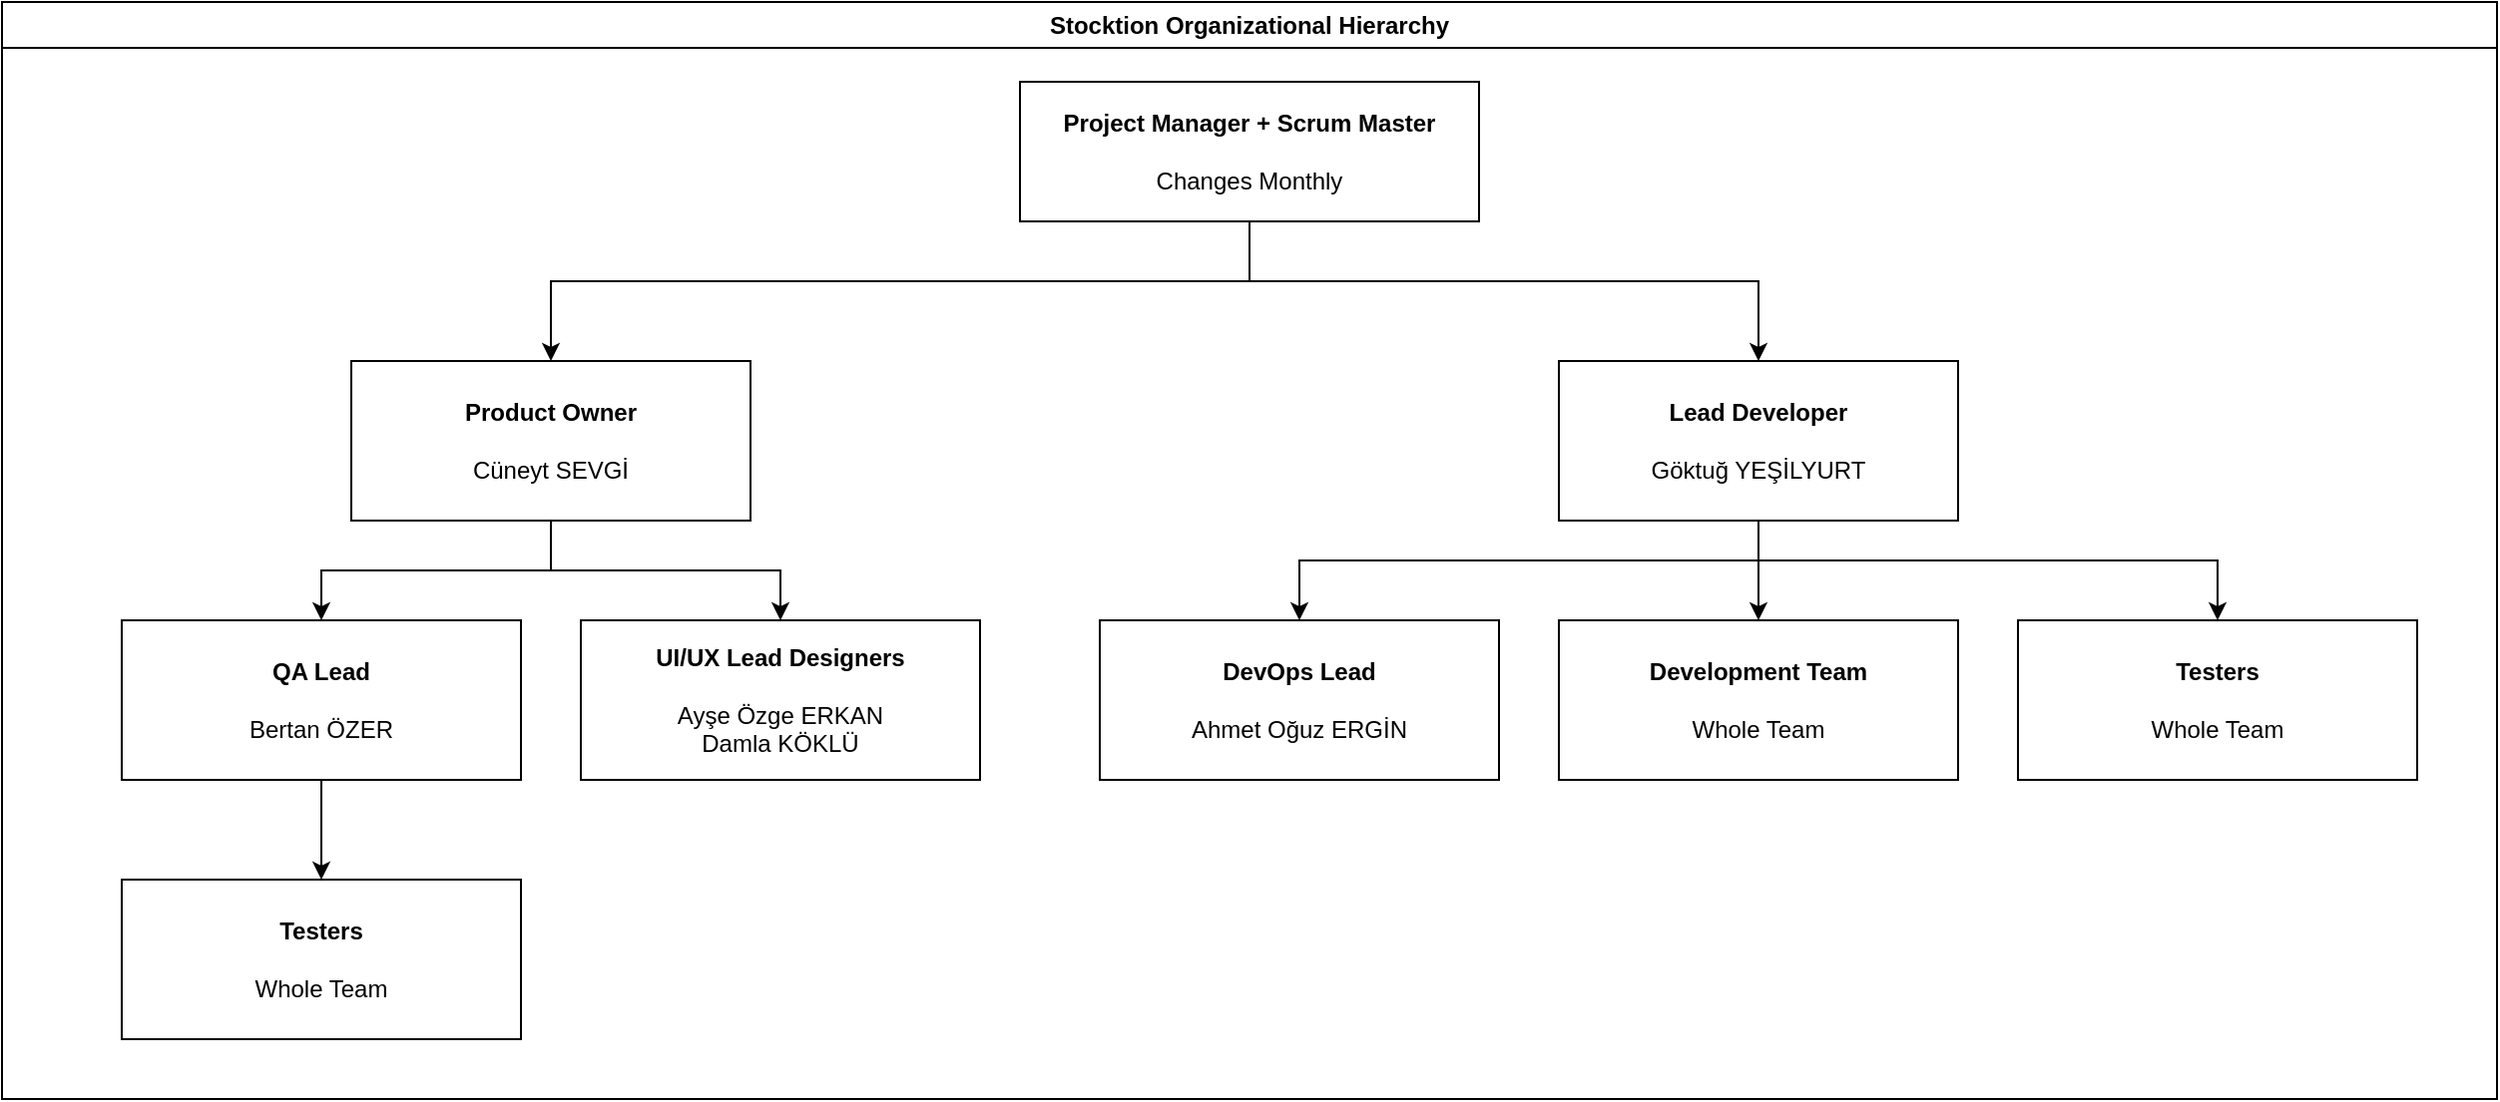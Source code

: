 <mxfile version="24.7.17">
  <diagram id="prtHgNgQTEPvFCAcTncT" name="Page-1">
    <mxGraphModel dx="2220" dy="875" grid="1" gridSize="10" guides="1" tooltips="1" connect="1" arrows="1" fold="1" page="1" pageScale="1" pageWidth="827" pageHeight="1169" math="0" shadow="0">
      <root>
        <mxCell id="0" />
        <mxCell id="1" parent="0" />
        <mxCell id="AecWk1YuMGyxgB1hptTf-1" value="Stocktion Organizational Hierarchy" style="swimlane;whiteSpace=wrap;html=1;" vertex="1" parent="1">
          <mxGeometry x="-120" y="40" width="1250" height="550" as="geometry">
            <mxRectangle x="-120" y="40" width="230" height="30" as="alternateBounds" />
          </mxGeometry>
        </mxCell>
        <mxCell id="AecWk1YuMGyxgB1hptTf-5" style="edgeStyle=orthogonalEdgeStyle;rounded=0;orthogonalLoop=1;jettySize=auto;html=1;entryX=0.5;entryY=0;entryDx=0;entryDy=0;" edge="1" parent="AecWk1YuMGyxgB1hptTf-1" source="AecWk1YuMGyxgB1hptTf-2" target="AecWk1YuMGyxgB1hptTf-3">
          <mxGeometry relative="1" as="geometry">
            <Array as="points">
              <mxPoint x="625" y="140" />
              <mxPoint x="275" y="140" />
            </Array>
          </mxGeometry>
        </mxCell>
        <mxCell id="AecWk1YuMGyxgB1hptTf-2" value="&lt;b&gt;Project Manager + Scrum Master&lt;/b&gt;&lt;div&gt;&lt;br&gt;&lt;/div&gt;&lt;div&gt;Changes Monthly&lt;/div&gt;" style="rounded=0;whiteSpace=wrap;html=1;" vertex="1" parent="AecWk1YuMGyxgB1hptTf-1">
          <mxGeometry x="510" y="40" width="230" height="70" as="geometry" />
        </mxCell>
        <mxCell id="AecWk1YuMGyxgB1hptTf-16" style="edgeStyle=orthogonalEdgeStyle;rounded=0;orthogonalLoop=1;jettySize=auto;html=1;entryX=0.5;entryY=0;entryDx=0;entryDy=0;" edge="1" parent="AecWk1YuMGyxgB1hptTf-1" source="AecWk1YuMGyxgB1hptTf-3" target="AecWk1YuMGyxgB1hptTf-7">
          <mxGeometry relative="1" as="geometry" />
        </mxCell>
        <mxCell id="AecWk1YuMGyxgB1hptTf-17" style="edgeStyle=orthogonalEdgeStyle;rounded=0;orthogonalLoop=1;jettySize=auto;html=1;entryX=0.5;entryY=0;entryDx=0;entryDy=0;" edge="1" parent="AecWk1YuMGyxgB1hptTf-1" source="AecWk1YuMGyxgB1hptTf-3" target="AecWk1YuMGyxgB1hptTf-8">
          <mxGeometry relative="1" as="geometry" />
        </mxCell>
        <mxCell id="AecWk1YuMGyxgB1hptTf-3" value="&lt;b&gt;Product Owner&lt;/b&gt;&lt;div&gt;&lt;br&gt;&lt;/div&gt;&lt;div&gt;Cüneyt SEVGİ&lt;/div&gt;" style="rounded=0;whiteSpace=wrap;html=1;" vertex="1" parent="AecWk1YuMGyxgB1hptTf-1">
          <mxGeometry x="175" y="180" width="200" height="80" as="geometry" />
        </mxCell>
        <mxCell id="AecWk1YuMGyxgB1hptTf-18" style="edgeStyle=orthogonalEdgeStyle;rounded=0;orthogonalLoop=1;jettySize=auto;html=1;" edge="1" parent="AecWk1YuMGyxgB1hptTf-1" source="AecWk1YuMGyxgB1hptTf-7" target="AecWk1YuMGyxgB1hptTf-9">
          <mxGeometry relative="1" as="geometry" />
        </mxCell>
        <mxCell id="AecWk1YuMGyxgB1hptTf-7" value="&lt;b&gt;QA Lead&lt;/b&gt;&lt;br&gt;&lt;div&gt;&lt;br&gt;&lt;/div&gt;&lt;div&gt;Bertan ÖZER&lt;/div&gt;" style="rounded=0;whiteSpace=wrap;html=1;" vertex="1" parent="AecWk1YuMGyxgB1hptTf-1">
          <mxGeometry x="60" y="310" width="200" height="80" as="geometry" />
        </mxCell>
        <mxCell id="AecWk1YuMGyxgB1hptTf-8" value="&lt;b&gt;UI/UX Lead Designers&lt;/b&gt;&lt;br&gt;&lt;div&gt;&lt;br&gt;&lt;/div&gt;&lt;div&gt;Ayşe Özge ERKAN&lt;/div&gt;&lt;div&gt;Damla KÖKLÜ&lt;/div&gt;" style="rounded=0;whiteSpace=wrap;html=1;" vertex="1" parent="AecWk1YuMGyxgB1hptTf-1">
          <mxGeometry x="290" y="310" width="200" height="80" as="geometry" />
        </mxCell>
        <mxCell id="AecWk1YuMGyxgB1hptTf-9" value="&lt;b&gt;Testers&lt;/b&gt;&lt;br&gt;&lt;div&gt;&lt;br&gt;&lt;/div&gt;&lt;div&gt;Whole Team&lt;/div&gt;" style="rounded=0;whiteSpace=wrap;html=1;" vertex="1" parent="AecWk1YuMGyxgB1hptTf-1">
          <mxGeometry x="60" y="440" width="200" height="80" as="geometry" />
        </mxCell>
        <mxCell id="AecWk1YuMGyxgB1hptTf-10" value="&lt;b&gt;DevOps Lead&lt;/b&gt;&lt;br&gt;&lt;div&gt;&lt;br&gt;&lt;/div&gt;&lt;div&gt;Ahmet Oğuz ERGİN&lt;/div&gt;" style="rounded=0;whiteSpace=wrap;html=1;" vertex="1" parent="AecWk1YuMGyxgB1hptTf-1">
          <mxGeometry x="550" y="310" width="200" height="80" as="geometry" />
        </mxCell>
        <mxCell id="AecWk1YuMGyxgB1hptTf-11" value="&lt;b&gt;Development Team&lt;/b&gt;&lt;br&gt;&lt;div&gt;&lt;br&gt;&lt;/div&gt;&lt;div&gt;Whole Team&lt;/div&gt;" style="rounded=0;whiteSpace=wrap;html=1;" vertex="1" parent="1">
          <mxGeometry x="660" y="350" width="200" height="80" as="geometry" />
        </mxCell>
        <mxCell id="AecWk1YuMGyxgB1hptTf-12" value="&lt;b&gt;Testers&lt;/b&gt;&lt;br&gt;&lt;div&gt;&lt;br&gt;&lt;/div&gt;&lt;div&gt;Whole Team&lt;/div&gt;" style="rounded=0;whiteSpace=wrap;html=1;" vertex="1" parent="1">
          <mxGeometry x="890" y="350" width="200" height="80" as="geometry" />
        </mxCell>
        <mxCell id="AecWk1YuMGyxgB1hptTf-13" style="edgeStyle=orthogonalEdgeStyle;rounded=0;orthogonalLoop=1;jettySize=auto;html=1;entryX=0.5;entryY=0;entryDx=0;entryDy=0;" edge="1" parent="1" source="AecWk1YuMGyxgB1hptTf-4" target="AecWk1YuMGyxgB1hptTf-10">
          <mxGeometry relative="1" as="geometry">
            <Array as="points">
              <mxPoint x="760" y="320" />
              <mxPoint x="530" y="320" />
            </Array>
          </mxGeometry>
        </mxCell>
        <mxCell id="AecWk1YuMGyxgB1hptTf-14" style="edgeStyle=orthogonalEdgeStyle;rounded=0;orthogonalLoop=1;jettySize=auto;html=1;entryX=0.5;entryY=0;entryDx=0;entryDy=0;" edge="1" parent="1" source="AecWk1YuMGyxgB1hptTf-4" target="AecWk1YuMGyxgB1hptTf-11">
          <mxGeometry relative="1" as="geometry" />
        </mxCell>
        <mxCell id="AecWk1YuMGyxgB1hptTf-15" style="edgeStyle=orthogonalEdgeStyle;rounded=0;orthogonalLoop=1;jettySize=auto;html=1;entryX=0.5;entryY=0;entryDx=0;entryDy=0;" edge="1" parent="1" source="AecWk1YuMGyxgB1hptTf-4" target="AecWk1YuMGyxgB1hptTf-12">
          <mxGeometry relative="1" as="geometry">
            <Array as="points">
              <mxPoint x="760" y="320" />
              <mxPoint x="990" y="320" />
            </Array>
          </mxGeometry>
        </mxCell>
        <mxCell id="AecWk1YuMGyxgB1hptTf-4" value="&lt;b&gt;Lead Developer&lt;/b&gt;&lt;div&gt;&lt;br&gt;&lt;/div&gt;&lt;div&gt;Göktuğ YEŞİLYURT&lt;/div&gt;" style="rounded=0;whiteSpace=wrap;html=1;" vertex="1" parent="1">
          <mxGeometry x="660" y="220" width="200" height="80" as="geometry" />
        </mxCell>
        <mxCell id="AecWk1YuMGyxgB1hptTf-6" style="edgeStyle=orthogonalEdgeStyle;rounded=0;orthogonalLoop=1;jettySize=auto;html=1;entryX=0.5;entryY=0;entryDx=0;entryDy=0;" edge="1" parent="1" source="AecWk1YuMGyxgB1hptTf-2" target="AecWk1YuMGyxgB1hptTf-4">
          <mxGeometry relative="1" as="geometry">
            <Array as="points">
              <mxPoint x="505" y="180" />
              <mxPoint x="760" y="180" />
            </Array>
          </mxGeometry>
        </mxCell>
      </root>
    </mxGraphModel>
  </diagram>
</mxfile>
